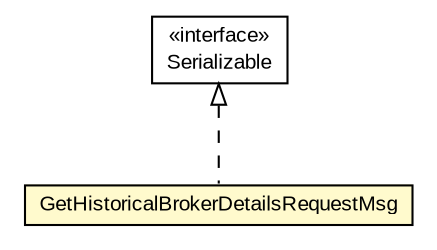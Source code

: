 #!/usr/local/bin/dot
#
# Class diagram 
# Generated by UMLGraph version R5_6-24-gf6e263 (http://www.umlgraph.org/)
#

digraph G {
	edge [fontname="arial",fontsize=10,labelfontname="arial",labelfontsize=10];
	node [fontname="arial",fontsize=10,shape=plaintext];
	nodesep=0.25;
	ranksep=0.5;
	// org.miloss.fgsms.services.interfaces.dataaccessservice.GetHistoricalBrokerDetailsRequestMsg
	c155929 [label=<<table title="org.miloss.fgsms.services.interfaces.dataaccessservice.GetHistoricalBrokerDetailsRequestMsg" border="0" cellborder="1" cellspacing="0" cellpadding="2" port="p" bgcolor="lemonChiffon" href="./GetHistoricalBrokerDetailsRequestMsg.html">
		<tr><td><table border="0" cellspacing="0" cellpadding="1">
<tr><td align="center" balign="center"> GetHistoricalBrokerDetailsRequestMsg </td></tr>
		</table></td></tr>
		</table>>, URL="./GetHistoricalBrokerDetailsRequestMsg.html", fontname="arial", fontcolor="black", fontsize=10.0];
	//org.miloss.fgsms.services.interfaces.dataaccessservice.GetHistoricalBrokerDetailsRequestMsg implements java.io.Serializable
	c156402:p -> c155929:p [dir=back,arrowtail=empty,style=dashed];
	// java.io.Serializable
	c156402 [label=<<table title="java.io.Serializable" border="0" cellborder="1" cellspacing="0" cellpadding="2" port="p" href="http://java.sun.com/j2se/1.4.2/docs/api/java/io/Serializable.html">
		<tr><td><table border="0" cellspacing="0" cellpadding="1">
<tr><td align="center" balign="center"> &#171;interface&#187; </td></tr>
<tr><td align="center" balign="center"> Serializable </td></tr>
		</table></td></tr>
		</table>>, URL="http://java.sun.com/j2se/1.4.2/docs/api/java/io/Serializable.html", fontname="arial", fontcolor="black", fontsize=10.0];
}

